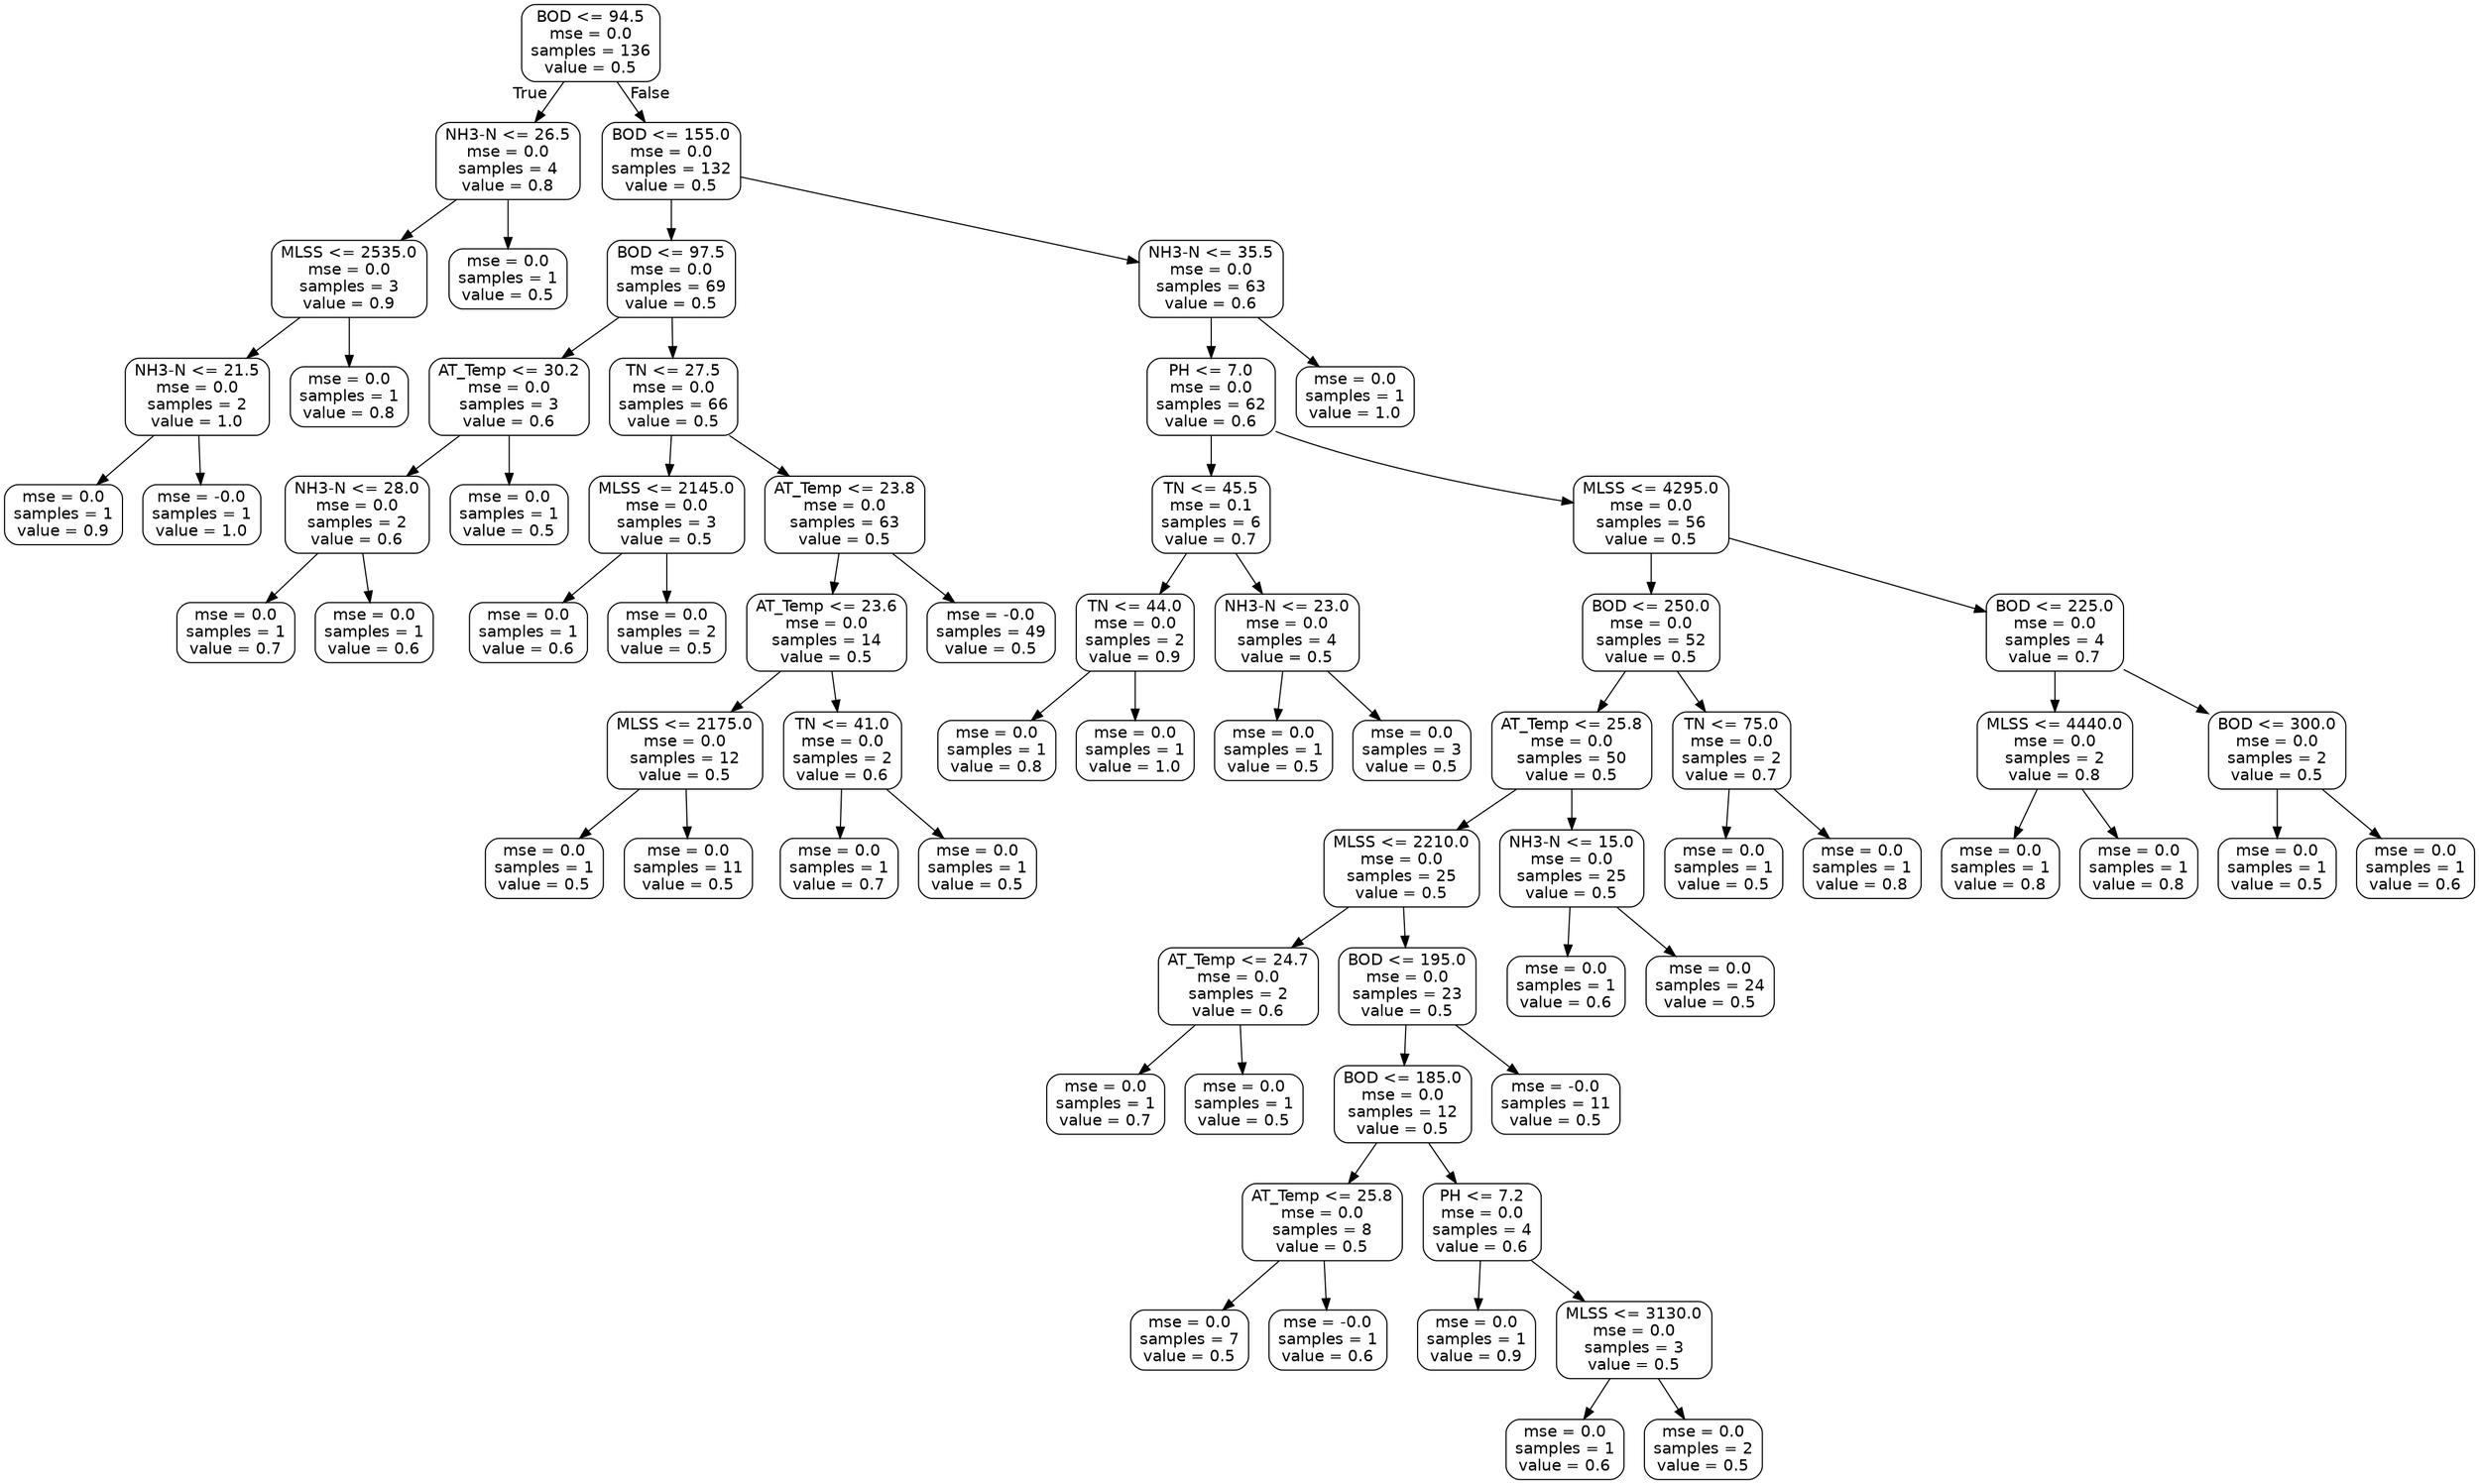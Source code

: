 digraph Tree {
node [shape=box, style="rounded", color="black", fontname=helvetica] ;
edge [fontname=helvetica] ;
0 [label="BOD <= 94.5\nmse = 0.0\nsamples = 136\nvalue = 0.5"] ;
1 [label="NH3-N <= 26.5\nmse = 0.0\nsamples = 4\nvalue = 0.8"] ;
0 -> 1 [labeldistance=2.5, labelangle=45, headlabel="True"] ;
2 [label="MLSS <= 2535.0\nmse = 0.0\nsamples = 3\nvalue = 0.9"] ;
1 -> 2 ;
3 [label="NH3-N <= 21.5\nmse = 0.0\nsamples = 2\nvalue = 1.0"] ;
2 -> 3 ;
4 [label="mse = 0.0\nsamples = 1\nvalue = 0.9"] ;
3 -> 4 ;
5 [label="mse = -0.0\nsamples = 1\nvalue = 1.0"] ;
3 -> 5 ;
6 [label="mse = 0.0\nsamples = 1\nvalue = 0.8"] ;
2 -> 6 ;
7 [label="mse = 0.0\nsamples = 1\nvalue = 0.5"] ;
1 -> 7 ;
8 [label="BOD <= 155.0\nmse = 0.0\nsamples = 132\nvalue = 0.5"] ;
0 -> 8 [labeldistance=2.5, labelangle=-45, headlabel="False"] ;
9 [label="BOD <= 97.5\nmse = 0.0\nsamples = 69\nvalue = 0.5"] ;
8 -> 9 ;
10 [label="AT_Temp <= 30.2\nmse = 0.0\nsamples = 3\nvalue = 0.6"] ;
9 -> 10 ;
11 [label="NH3-N <= 28.0\nmse = 0.0\nsamples = 2\nvalue = 0.6"] ;
10 -> 11 ;
12 [label="mse = 0.0\nsamples = 1\nvalue = 0.7"] ;
11 -> 12 ;
13 [label="mse = 0.0\nsamples = 1\nvalue = 0.6"] ;
11 -> 13 ;
14 [label="mse = 0.0\nsamples = 1\nvalue = 0.5"] ;
10 -> 14 ;
15 [label="TN <= 27.5\nmse = 0.0\nsamples = 66\nvalue = 0.5"] ;
9 -> 15 ;
16 [label="MLSS <= 2145.0\nmse = 0.0\nsamples = 3\nvalue = 0.5"] ;
15 -> 16 ;
17 [label="mse = 0.0\nsamples = 1\nvalue = 0.6"] ;
16 -> 17 ;
18 [label="mse = 0.0\nsamples = 2\nvalue = 0.5"] ;
16 -> 18 ;
19 [label="AT_Temp <= 23.8\nmse = 0.0\nsamples = 63\nvalue = 0.5"] ;
15 -> 19 ;
20 [label="AT_Temp <= 23.6\nmse = 0.0\nsamples = 14\nvalue = 0.5"] ;
19 -> 20 ;
21 [label="MLSS <= 2175.0\nmse = 0.0\nsamples = 12\nvalue = 0.5"] ;
20 -> 21 ;
22 [label="mse = 0.0\nsamples = 1\nvalue = 0.5"] ;
21 -> 22 ;
23 [label="mse = 0.0\nsamples = 11\nvalue = 0.5"] ;
21 -> 23 ;
24 [label="TN <= 41.0\nmse = 0.0\nsamples = 2\nvalue = 0.6"] ;
20 -> 24 ;
25 [label="mse = 0.0\nsamples = 1\nvalue = 0.7"] ;
24 -> 25 ;
26 [label="mse = 0.0\nsamples = 1\nvalue = 0.5"] ;
24 -> 26 ;
27 [label="mse = -0.0\nsamples = 49\nvalue = 0.5"] ;
19 -> 27 ;
28 [label="NH3-N <= 35.5\nmse = 0.0\nsamples = 63\nvalue = 0.6"] ;
8 -> 28 ;
29 [label="PH <= 7.0\nmse = 0.0\nsamples = 62\nvalue = 0.6"] ;
28 -> 29 ;
30 [label="TN <= 45.5\nmse = 0.1\nsamples = 6\nvalue = 0.7"] ;
29 -> 30 ;
31 [label="TN <= 44.0\nmse = 0.0\nsamples = 2\nvalue = 0.9"] ;
30 -> 31 ;
32 [label="mse = 0.0\nsamples = 1\nvalue = 0.8"] ;
31 -> 32 ;
33 [label="mse = 0.0\nsamples = 1\nvalue = 1.0"] ;
31 -> 33 ;
34 [label="NH3-N <= 23.0\nmse = 0.0\nsamples = 4\nvalue = 0.5"] ;
30 -> 34 ;
35 [label="mse = 0.0\nsamples = 1\nvalue = 0.5"] ;
34 -> 35 ;
36 [label="mse = 0.0\nsamples = 3\nvalue = 0.5"] ;
34 -> 36 ;
37 [label="MLSS <= 4295.0\nmse = 0.0\nsamples = 56\nvalue = 0.5"] ;
29 -> 37 ;
38 [label="BOD <= 250.0\nmse = 0.0\nsamples = 52\nvalue = 0.5"] ;
37 -> 38 ;
39 [label="AT_Temp <= 25.8\nmse = 0.0\nsamples = 50\nvalue = 0.5"] ;
38 -> 39 ;
40 [label="MLSS <= 2210.0\nmse = 0.0\nsamples = 25\nvalue = 0.5"] ;
39 -> 40 ;
41 [label="AT_Temp <= 24.7\nmse = 0.0\nsamples = 2\nvalue = 0.6"] ;
40 -> 41 ;
42 [label="mse = 0.0\nsamples = 1\nvalue = 0.7"] ;
41 -> 42 ;
43 [label="mse = 0.0\nsamples = 1\nvalue = 0.5"] ;
41 -> 43 ;
44 [label="BOD <= 195.0\nmse = 0.0\nsamples = 23\nvalue = 0.5"] ;
40 -> 44 ;
45 [label="BOD <= 185.0\nmse = 0.0\nsamples = 12\nvalue = 0.5"] ;
44 -> 45 ;
46 [label="AT_Temp <= 25.8\nmse = 0.0\nsamples = 8\nvalue = 0.5"] ;
45 -> 46 ;
47 [label="mse = 0.0\nsamples = 7\nvalue = 0.5"] ;
46 -> 47 ;
48 [label="mse = -0.0\nsamples = 1\nvalue = 0.6"] ;
46 -> 48 ;
49 [label="PH <= 7.2\nmse = 0.0\nsamples = 4\nvalue = 0.6"] ;
45 -> 49 ;
50 [label="mse = 0.0\nsamples = 1\nvalue = 0.9"] ;
49 -> 50 ;
51 [label="MLSS <= 3130.0\nmse = 0.0\nsamples = 3\nvalue = 0.5"] ;
49 -> 51 ;
52 [label="mse = 0.0\nsamples = 1\nvalue = 0.6"] ;
51 -> 52 ;
53 [label="mse = 0.0\nsamples = 2\nvalue = 0.5"] ;
51 -> 53 ;
54 [label="mse = -0.0\nsamples = 11\nvalue = 0.5"] ;
44 -> 54 ;
55 [label="NH3-N <= 15.0\nmse = 0.0\nsamples = 25\nvalue = 0.5"] ;
39 -> 55 ;
56 [label="mse = 0.0\nsamples = 1\nvalue = 0.6"] ;
55 -> 56 ;
57 [label="mse = 0.0\nsamples = 24\nvalue = 0.5"] ;
55 -> 57 ;
58 [label="TN <= 75.0\nmse = 0.0\nsamples = 2\nvalue = 0.7"] ;
38 -> 58 ;
59 [label="mse = 0.0\nsamples = 1\nvalue = 0.5"] ;
58 -> 59 ;
60 [label="mse = 0.0\nsamples = 1\nvalue = 0.8"] ;
58 -> 60 ;
61 [label="BOD <= 225.0\nmse = 0.0\nsamples = 4\nvalue = 0.7"] ;
37 -> 61 ;
62 [label="MLSS <= 4440.0\nmse = 0.0\nsamples = 2\nvalue = 0.8"] ;
61 -> 62 ;
63 [label="mse = 0.0\nsamples = 1\nvalue = 0.8"] ;
62 -> 63 ;
64 [label="mse = 0.0\nsamples = 1\nvalue = 0.8"] ;
62 -> 64 ;
65 [label="BOD <= 300.0\nmse = 0.0\nsamples = 2\nvalue = 0.5"] ;
61 -> 65 ;
66 [label="mse = 0.0\nsamples = 1\nvalue = 0.5"] ;
65 -> 66 ;
67 [label="mse = 0.0\nsamples = 1\nvalue = 0.6"] ;
65 -> 67 ;
68 [label="mse = 0.0\nsamples = 1\nvalue = 1.0"] ;
28 -> 68 ;
}